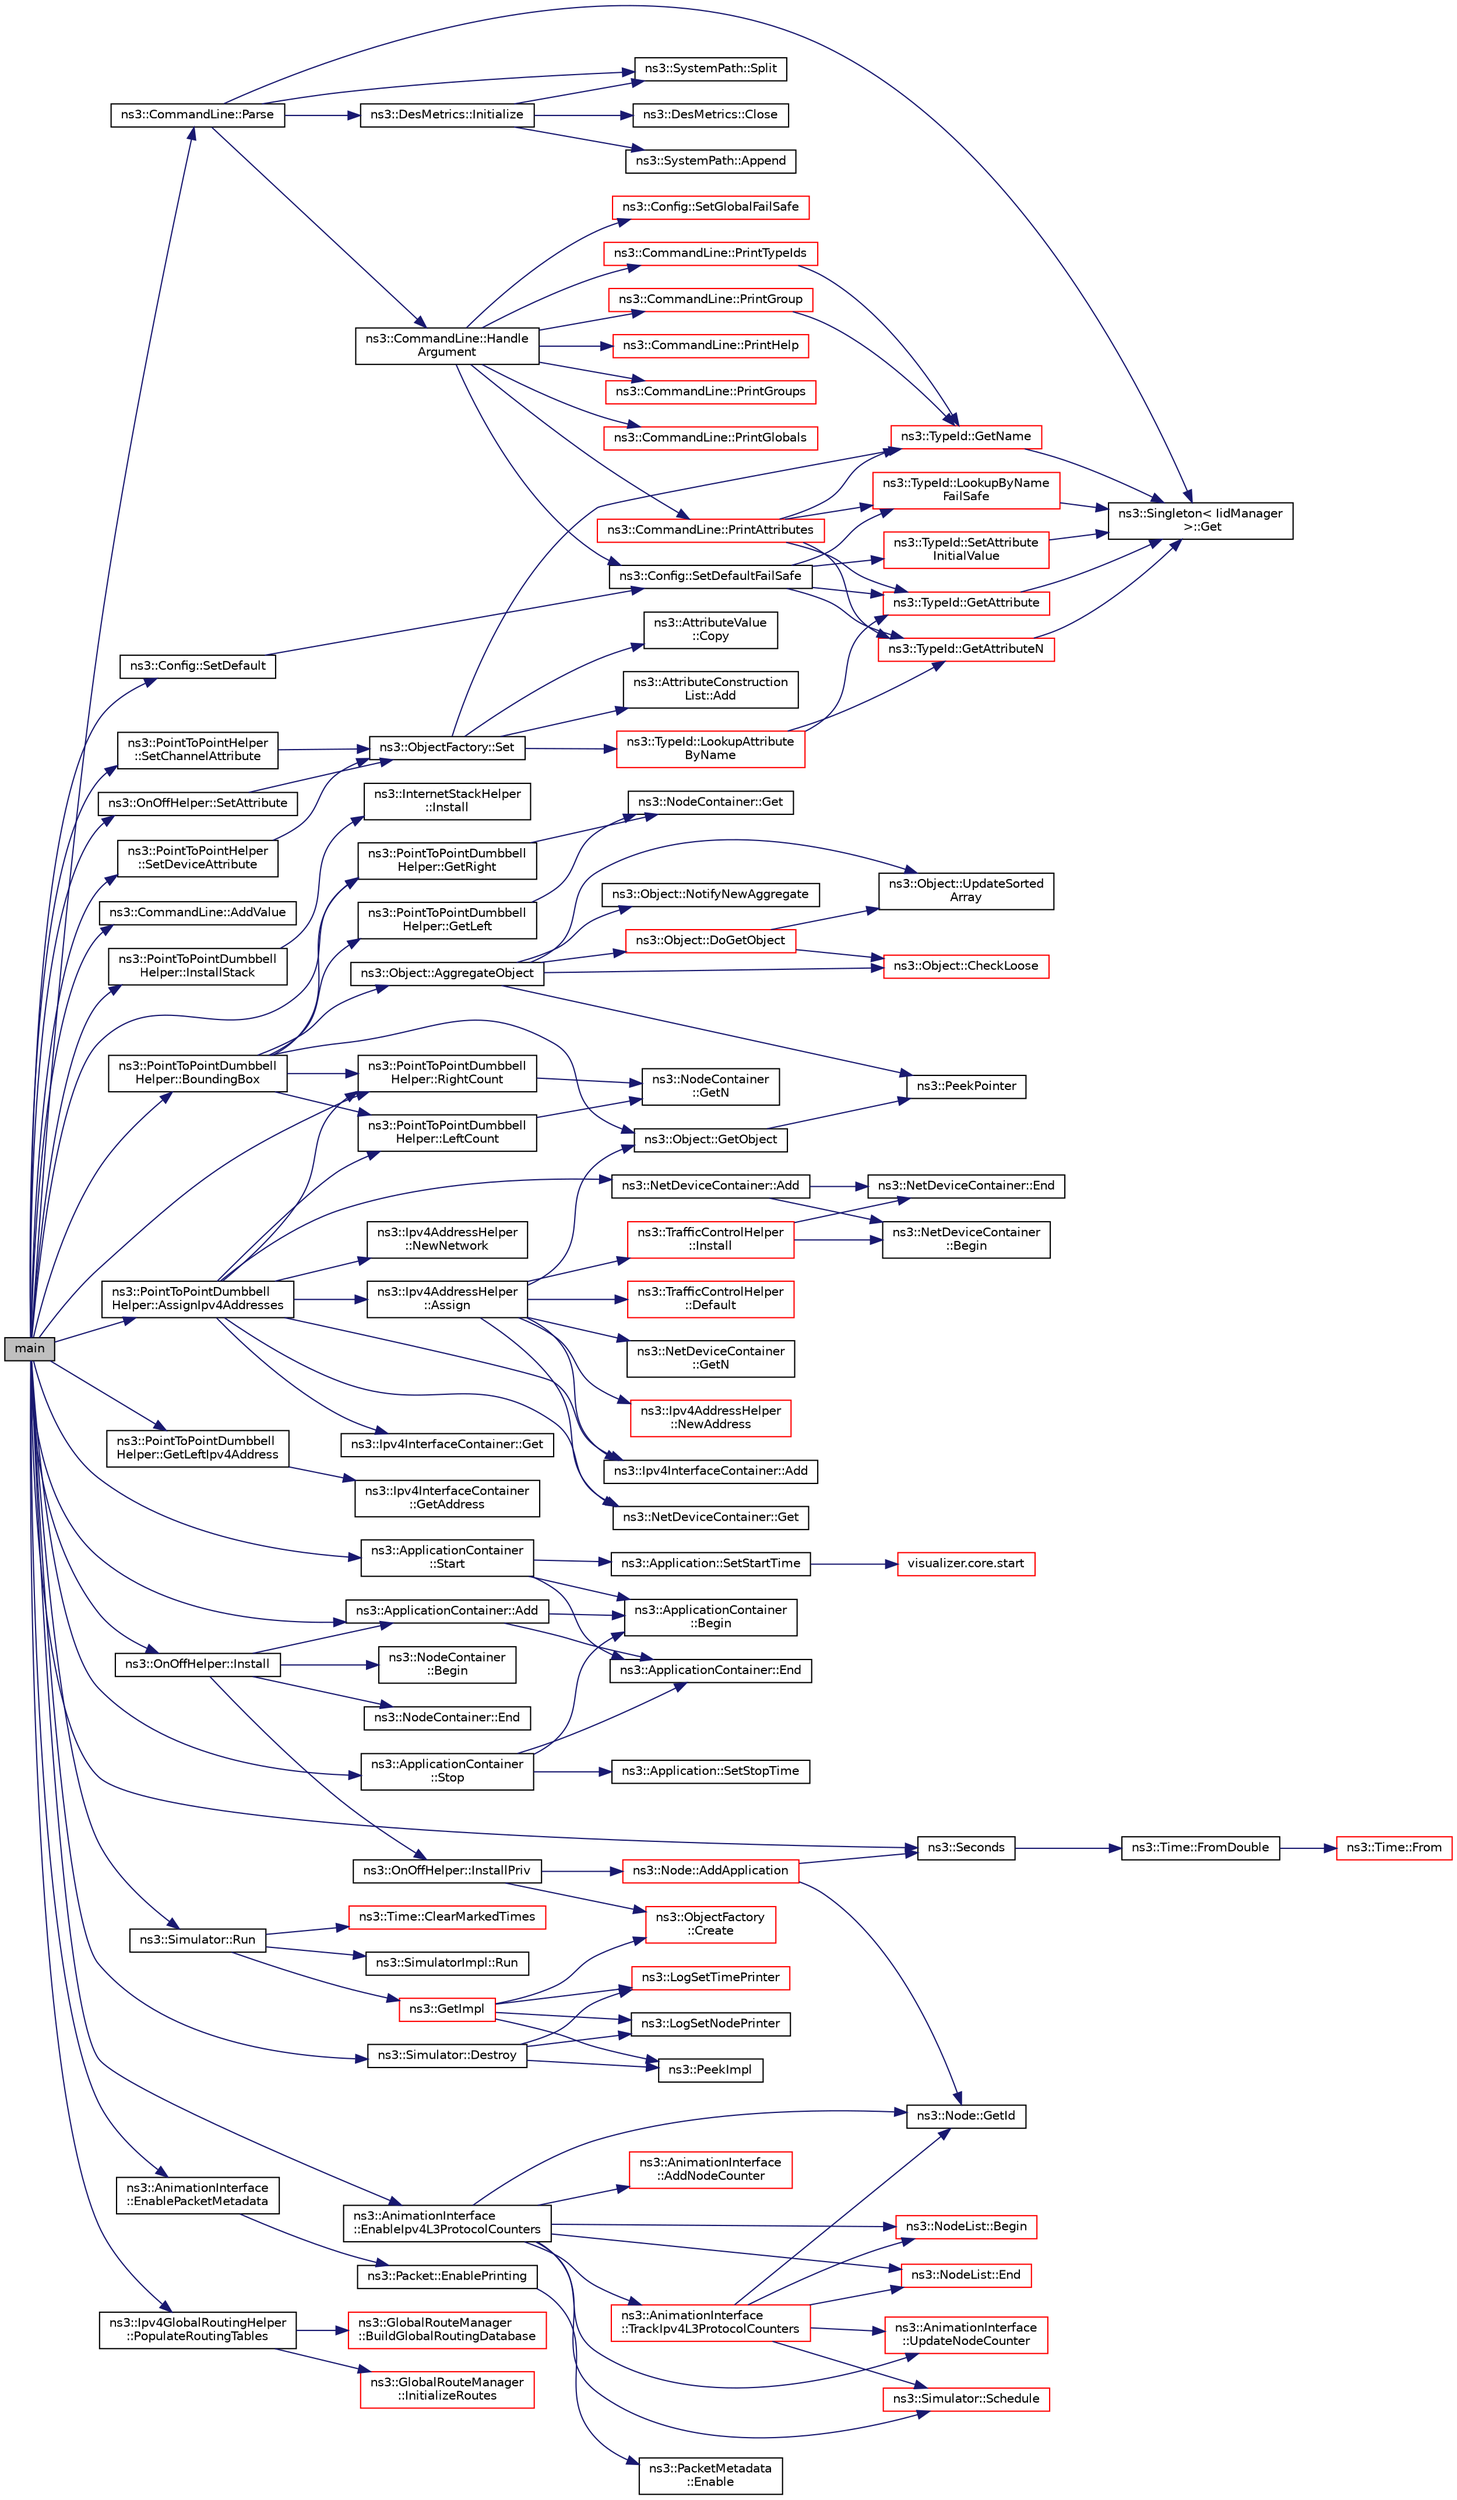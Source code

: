 digraph "main"
{
  edge [fontname="Helvetica",fontsize="10",labelfontname="Helvetica",labelfontsize="10"];
  node [fontname="Helvetica",fontsize="10",shape=record];
  rankdir="LR";
  Node1 [label="main",height=0.2,width=0.4,color="black", fillcolor="grey75", style="filled", fontcolor="black"];
  Node1 -> Node2 [color="midnightblue",fontsize="10",style="solid"];
  Node2 [label="ns3::Config::SetDefault",height=0.2,width=0.4,color="black", fillcolor="white", style="filled",URL="$d1/d44/group__config.html#ga2e7882df849d8ba4aaad31c934c40c06"];
  Node2 -> Node3 [color="midnightblue",fontsize="10",style="solid"];
  Node3 [label="ns3::Config::SetDefaultFailSafe",height=0.2,width=0.4,color="black", fillcolor="white", style="filled",URL="$d1/d44/group__config.html#ga54361b707f31481b11d19f03495cb045"];
  Node3 -> Node4 [color="midnightblue",fontsize="10",style="solid"];
  Node4 [label="ns3::TypeId::LookupByName\lFailSafe",height=0.2,width=0.4,color="red", fillcolor="white", style="filled",URL="$d6/d11/classns3_1_1TypeId.html#acceab1f57bfe3c3af02130277d409f14"];
  Node4 -> Node5 [color="midnightblue",fontsize="10",style="solid"];
  Node5 [label="ns3::Singleton\< IidManager\l \>::Get",height=0.2,width=0.4,color="black", fillcolor="white", style="filled",URL="$d8/d77/classns3_1_1Singleton.html#a80a2cd3c25a27ea72add7a9f7a141ffa"];
  Node3 -> Node6 [color="midnightblue",fontsize="10",style="solid"];
  Node6 [label="ns3::TypeId::GetAttributeN",height=0.2,width=0.4,color="red", fillcolor="white", style="filled",URL="$d6/d11/classns3_1_1TypeId.html#a679c4713f613126a51eb400b345302cb"];
  Node6 -> Node5 [color="midnightblue",fontsize="10",style="solid"];
  Node3 -> Node7 [color="midnightblue",fontsize="10",style="solid"];
  Node7 [label="ns3::TypeId::GetAttribute",height=0.2,width=0.4,color="red", fillcolor="white", style="filled",URL="$d6/d11/classns3_1_1TypeId.html#aa1b746e64e606f94cbedda7cf89788c2"];
  Node7 -> Node5 [color="midnightblue",fontsize="10",style="solid"];
  Node3 -> Node8 [color="midnightblue",fontsize="10",style="solid"];
  Node8 [label="ns3::TypeId::SetAttribute\lInitialValue",height=0.2,width=0.4,color="red", fillcolor="white", style="filled",URL="$d6/d11/classns3_1_1TypeId.html#af477878663278dad47c764229490314b"];
  Node8 -> Node5 [color="midnightblue",fontsize="10",style="solid"];
  Node1 -> Node9 [color="midnightblue",fontsize="10",style="solid"];
  Node9 [label="ns3::CommandLine::AddValue",height=0.2,width=0.4,color="black", fillcolor="white", style="filled",URL="$dc/d87/classns3_1_1CommandLine.html#addcfb546c7ad4c8bd0965654d55beb8e"];
  Node1 -> Node10 [color="midnightblue",fontsize="10",style="solid"];
  Node10 [label="ns3::CommandLine::Parse",height=0.2,width=0.4,color="black", fillcolor="white", style="filled",URL="$dc/d87/classns3_1_1CommandLine.html#a5c10b85b3207e5ecb48d907966923156"];
  Node10 -> Node11 [color="midnightblue",fontsize="10",style="solid"];
  Node11 [label="ns3::SystemPath::Split",height=0.2,width=0.4,color="black", fillcolor="white", style="filled",URL="$d0/dde/group__systempath.html#ga523072e05da63b63113d1bea840edf1a"];
  Node10 -> Node12 [color="midnightblue",fontsize="10",style="solid"];
  Node12 [label="ns3::CommandLine::Handle\lArgument",height=0.2,width=0.4,color="black", fillcolor="white", style="filled",URL="$dc/d87/classns3_1_1CommandLine.html#a527b83304a3c713f3e84711a8a2185a7"];
  Node12 -> Node13 [color="midnightblue",fontsize="10",style="solid"];
  Node13 [label="ns3::CommandLine::PrintHelp",height=0.2,width=0.4,color="red", fillcolor="white", style="filled",URL="$dc/d87/classns3_1_1CommandLine.html#a4558fd7b9eba52d77ffacb4e9896e5de",tooltip="Print program usage to the desired output stream. "];
  Node12 -> Node14 [color="midnightblue",fontsize="10",style="solid"];
  Node14 [label="ns3::CommandLine::PrintGroups",height=0.2,width=0.4,color="red", fillcolor="white", style="filled",URL="$dc/d87/classns3_1_1CommandLine.html#acbfbd40c40508f3b0700d41de1f53089"];
  Node12 -> Node15 [color="midnightblue",fontsize="10",style="solid"];
  Node15 [label="ns3::CommandLine::PrintTypeIds",height=0.2,width=0.4,color="red", fillcolor="white", style="filled",URL="$dc/d87/classns3_1_1CommandLine.html#a141b4fcef1091a980f15f0845166e20b"];
  Node15 -> Node16 [color="midnightblue",fontsize="10",style="solid"];
  Node16 [label="ns3::TypeId::GetName",height=0.2,width=0.4,color="red", fillcolor="white", style="filled",URL="$d6/d11/classns3_1_1TypeId.html#aa3c41c79ae428b3cb396a9c6bb3ef314"];
  Node16 -> Node5 [color="midnightblue",fontsize="10",style="solid"];
  Node12 -> Node17 [color="midnightblue",fontsize="10",style="solid"];
  Node17 [label="ns3::CommandLine::PrintGlobals",height=0.2,width=0.4,color="red", fillcolor="white", style="filled",URL="$dc/d87/classns3_1_1CommandLine.html#ae531d3f88153ab9edac51509cc0cf8be"];
  Node12 -> Node18 [color="midnightblue",fontsize="10",style="solid"];
  Node18 [label="ns3::CommandLine::PrintGroup",height=0.2,width=0.4,color="red", fillcolor="white", style="filled",URL="$dc/d87/classns3_1_1CommandLine.html#abb65c554c9c8f54e815ce54cf8abcd0e"];
  Node18 -> Node16 [color="midnightblue",fontsize="10",style="solid"];
  Node12 -> Node19 [color="midnightblue",fontsize="10",style="solid"];
  Node19 [label="ns3::CommandLine::PrintAttributes",height=0.2,width=0.4,color="red", fillcolor="white", style="filled",URL="$dc/d87/classns3_1_1CommandLine.html#a1257dece593fadf03777c71ea4f49b89"];
  Node19 -> Node4 [color="midnightblue",fontsize="10",style="solid"];
  Node19 -> Node16 [color="midnightblue",fontsize="10",style="solid"];
  Node19 -> Node6 [color="midnightblue",fontsize="10",style="solid"];
  Node19 -> Node7 [color="midnightblue",fontsize="10",style="solid"];
  Node12 -> Node20 [color="midnightblue",fontsize="10",style="solid"];
  Node20 [label="ns3::Config::SetGlobalFailSafe",height=0.2,width=0.4,color="red", fillcolor="white", style="filled",URL="$d1/d44/group__config.html#gaccae07399fb761a399558a0a03c52dec"];
  Node12 -> Node3 [color="midnightblue",fontsize="10",style="solid"];
  Node10 -> Node5 [color="midnightblue",fontsize="10",style="solid"];
  Node10 -> Node21 [color="midnightblue",fontsize="10",style="solid"];
  Node21 [label="ns3::DesMetrics::Initialize",height=0.2,width=0.4,color="black", fillcolor="white", style="filled",URL="$d5/d69/classns3_1_1DesMetrics.html#a63bf3891d9fd2cf8c76b375b3db67756"];
  Node21 -> Node22 [color="midnightblue",fontsize="10",style="solid"];
  Node22 [label="ns3::DesMetrics::Close",height=0.2,width=0.4,color="black", fillcolor="white", style="filled",URL="$d5/d69/classns3_1_1DesMetrics.html#a17b52dbb23cd230d64404f57f59029c5"];
  Node21 -> Node11 [color="midnightblue",fontsize="10",style="solid"];
  Node21 -> Node23 [color="midnightblue",fontsize="10",style="solid"];
  Node23 [label="ns3::SystemPath::Append",height=0.2,width=0.4,color="black", fillcolor="white", style="filled",URL="$d0/dde/group__systempath.html#gaaa5a530cee42c8eda7e4f4523ef7e1cd"];
  Node1 -> Node24 [color="midnightblue",fontsize="10",style="solid"];
  Node24 [label="ns3::PointToPointHelper\l::SetDeviceAttribute",height=0.2,width=0.4,color="black", fillcolor="white", style="filled",URL="$d5/d0d/classns3_1_1PointToPointHelper.html#a4577f5ab8c387e5528af2e0fbab1152e"];
  Node24 -> Node25 [color="midnightblue",fontsize="10",style="solid"];
  Node25 [label="ns3::ObjectFactory::Set",height=0.2,width=0.4,color="black", fillcolor="white", style="filled",URL="$d5/d0d/classns3_1_1ObjectFactory.html#aef5c0d5019c96bdf01cefd1ff83f4a68"];
  Node25 -> Node26 [color="midnightblue",fontsize="10",style="solid"];
  Node26 [label="ns3::TypeId::LookupAttribute\lByName",height=0.2,width=0.4,color="red", fillcolor="white", style="filled",URL="$d6/d11/classns3_1_1TypeId.html#ac0a446957d516129937e2f2285aab58b"];
  Node26 -> Node6 [color="midnightblue",fontsize="10",style="solid"];
  Node26 -> Node7 [color="midnightblue",fontsize="10",style="solid"];
  Node25 -> Node16 [color="midnightblue",fontsize="10",style="solid"];
  Node25 -> Node27 [color="midnightblue",fontsize="10",style="solid"];
  Node27 [label="ns3::AttributeConstruction\lList::Add",height=0.2,width=0.4,color="black", fillcolor="white", style="filled",URL="$d3/df3/classns3_1_1AttributeConstructionList.html#a6f418bf1a2de8828ae99278c9d3facdd"];
  Node25 -> Node28 [color="midnightblue",fontsize="10",style="solid"];
  Node28 [label="ns3::AttributeValue\l::Copy",height=0.2,width=0.4,color="black", fillcolor="white", style="filled",URL="$d4/d83/classns3_1_1AttributeValue.html#ab316311212c334f6061c0fc8b5fb2625"];
  Node1 -> Node29 [color="midnightblue",fontsize="10",style="solid"];
  Node29 [label="ns3::PointToPointHelper\l::SetChannelAttribute",height=0.2,width=0.4,color="black", fillcolor="white", style="filled",URL="$d5/d0d/classns3_1_1PointToPointHelper.html#a6b5317fd17fb61e5a53f8d66a90b63b9"];
  Node29 -> Node25 [color="midnightblue",fontsize="10",style="solid"];
  Node1 -> Node30 [color="midnightblue",fontsize="10",style="solid"];
  Node30 [label="ns3::PointToPointDumbbell\lHelper::InstallStack",height=0.2,width=0.4,color="black", fillcolor="white", style="filled",URL="$de/d04/classns3_1_1PointToPointDumbbellHelper.html#a97ba503dc85cb2ac311c3aaa7a0d5235"];
  Node30 -> Node31 [color="midnightblue",fontsize="10",style="solid"];
  Node31 [label="ns3::InternetStackHelper\l::Install",height=0.2,width=0.4,color="black", fillcolor="white", style="filled",URL="$da/d33/classns3_1_1InternetStackHelper.html#a6645b412f31283d2d9bc3d8a95cebbc0"];
  Node1 -> Node32 [color="midnightblue",fontsize="10",style="solid"];
  Node32 [label="ns3::PointToPointDumbbell\lHelper::AssignIpv4Addresses",height=0.2,width=0.4,color="black", fillcolor="white", style="filled",URL="$de/d04/classns3_1_1PointToPointDumbbellHelper.html#a3a2e0460a83df9b826b4a4553db22984"];
  Node32 -> Node33 [color="midnightblue",fontsize="10",style="solid"];
  Node33 [label="ns3::Ipv4AddressHelper\l::Assign",height=0.2,width=0.4,color="black", fillcolor="white", style="filled",URL="$d2/dae/classns3_1_1Ipv4AddressHelper.html#af8e7f4a1a7e74c00014a1eac445a27af",tooltip="Assign IP addresses to the net devices specified in the container based on the current network prefix..."];
  Node33 -> Node34 [color="midnightblue",fontsize="10",style="solid"];
  Node34 [label="ns3::NetDeviceContainer\l::GetN",height=0.2,width=0.4,color="black", fillcolor="white", style="filled",URL="$d9/d94/classns3_1_1NetDeviceContainer.html#a74cafc212479bc38976bebd118e856b9",tooltip="Get the number of Ptr<NetDevice> stored in this container. "];
  Node33 -> Node35 [color="midnightblue",fontsize="10",style="solid"];
  Node35 [label="ns3::NetDeviceContainer::Get",height=0.2,width=0.4,color="black", fillcolor="white", style="filled",URL="$d9/d94/classns3_1_1NetDeviceContainer.html#a677d62594b5c9d2dea155cc5045f4d0b",tooltip="Get the Ptr<NetDevice> stored in this container at a given index. "];
  Node33 -> Node36 [color="midnightblue",fontsize="10",style="solid"];
  Node36 [label="ns3::Object::GetObject",height=0.2,width=0.4,color="black", fillcolor="white", style="filled",URL="$d9/d77/classns3_1_1Object.html#a13e18c00017096c8381eb651d5bd0783"];
  Node36 -> Node37 [color="midnightblue",fontsize="10",style="solid"];
  Node37 [label="ns3::PeekPointer",height=0.2,width=0.4,color="black", fillcolor="white", style="filled",URL="$d7/d2e/namespacens3.html#af2a7557fe9afdd98d8f6f8f6e412cf5a"];
  Node33 -> Node38 [color="midnightblue",fontsize="10",style="solid"];
  Node38 [label="ns3::Ipv4AddressHelper\l::NewAddress",height=0.2,width=0.4,color="red", fillcolor="white", style="filled",URL="$d2/dae/classns3_1_1Ipv4AddressHelper.html#a9d6bc3cd8def204f9c253fce666b2edd",tooltip="Increment the IP address counter used to allocate IP addresses. "];
  Node33 -> Node39 [color="midnightblue",fontsize="10",style="solid"];
  Node39 [label="ns3::Ipv4InterfaceContainer::Add",height=0.2,width=0.4,color="black", fillcolor="white", style="filled",URL="$d6/d02/classns3_1_1Ipv4InterfaceContainer.html#ae5e7881307c8d49c7606669ded6ac3d6"];
  Node33 -> Node40 [color="midnightblue",fontsize="10",style="solid"];
  Node40 [label="ns3::TrafficControlHelper\l::Default",height=0.2,width=0.4,color="red", fillcolor="white", style="filled",URL="$d7/df9/classns3_1_1TrafficControlHelper.html#afa16cd2a1209beb1c18fa5e8153ba8b8"];
  Node33 -> Node41 [color="midnightblue",fontsize="10",style="solid"];
  Node41 [label="ns3::TrafficControlHelper\l::Install",height=0.2,width=0.4,color="red", fillcolor="white", style="filled",URL="$d7/df9/classns3_1_1TrafficControlHelper.html#a0aa6a8e2fbb1c196589e16f48c99f0b9"];
  Node41 -> Node42 [color="midnightblue",fontsize="10",style="solid"];
  Node42 [label="ns3::NetDeviceContainer\l::Begin",height=0.2,width=0.4,color="black", fillcolor="white", style="filled",URL="$d9/d94/classns3_1_1NetDeviceContainer.html#ad5aac47677fe7277e232bdec5b48a8fc",tooltip="Get an iterator which refers to the first NetDevice in the container. "];
  Node41 -> Node43 [color="midnightblue",fontsize="10",style="solid"];
  Node43 [label="ns3::NetDeviceContainer::End",height=0.2,width=0.4,color="black", fillcolor="white", style="filled",URL="$d9/d94/classns3_1_1NetDeviceContainer.html#a8af596b06daf9613da60b4379861d770",tooltip="Get an iterator which indicates past-the-last NetDevice in the container. "];
  Node32 -> Node44 [color="midnightblue",fontsize="10",style="solid"];
  Node44 [label="ns3::PointToPointDumbbell\lHelper::LeftCount",height=0.2,width=0.4,color="black", fillcolor="white", style="filled",URL="$de/d04/classns3_1_1PointToPointDumbbellHelper.html#a6a1fd00ea7d546fc3b45054eb3144a51"];
  Node44 -> Node45 [color="midnightblue",fontsize="10",style="solid"];
  Node45 [label="ns3::NodeContainer\l::GetN",height=0.2,width=0.4,color="black", fillcolor="white", style="filled",URL="$df/d97/classns3_1_1NodeContainer.html#aed647ac56d0407a7706aba02eb44b951",tooltip="Get the number of Ptr<Node> stored in this container. "];
  Node32 -> Node46 [color="midnightblue",fontsize="10",style="solid"];
  Node46 [label="ns3::NetDeviceContainer::Add",height=0.2,width=0.4,color="black", fillcolor="white", style="filled",URL="$d9/d94/classns3_1_1NetDeviceContainer.html#a7ca8bc1d7ec00fd4fcc63869987fbda5",tooltip="Append the contents of another NetDeviceContainer to the end of this container. "];
  Node46 -> Node42 [color="midnightblue",fontsize="10",style="solid"];
  Node46 -> Node43 [color="midnightblue",fontsize="10",style="solid"];
  Node32 -> Node35 [color="midnightblue",fontsize="10",style="solid"];
  Node32 -> Node39 [color="midnightblue",fontsize="10",style="solid"];
  Node32 -> Node47 [color="midnightblue",fontsize="10",style="solid"];
  Node47 [label="ns3::Ipv4InterfaceContainer::Get",height=0.2,width=0.4,color="black", fillcolor="white", style="filled",URL="$d6/d02/classns3_1_1Ipv4InterfaceContainer.html#a6528d70874071a882a3f5068c12dd9ad"];
  Node32 -> Node48 [color="midnightblue",fontsize="10",style="solid"];
  Node48 [label="ns3::Ipv4AddressHelper\l::NewNetwork",height=0.2,width=0.4,color="black", fillcolor="white", style="filled",URL="$d2/dae/classns3_1_1Ipv4AddressHelper.html#a3277d133ef0d2669934a16a8206ba8e4",tooltip="Increment the network number and reset the IP address counter to the base value provided in the SetBa..."];
  Node32 -> Node49 [color="midnightblue",fontsize="10",style="solid"];
  Node49 [label="ns3::PointToPointDumbbell\lHelper::RightCount",height=0.2,width=0.4,color="black", fillcolor="white", style="filled",URL="$de/d04/classns3_1_1PointToPointDumbbellHelper.html#ae70148ba832410e8a7a030a323102d97"];
  Node49 -> Node45 [color="midnightblue",fontsize="10",style="solid"];
  Node1 -> Node50 [color="midnightblue",fontsize="10",style="solid"];
  Node50 [label="ns3::OnOffHelper::SetAttribute",height=0.2,width=0.4,color="black", fillcolor="white", style="filled",URL="$dd/d6a/classns3_1_1OnOffHelper.html#a9f29b8db5fd9afa3075a74f48d30d914"];
  Node50 -> Node25 [color="midnightblue",fontsize="10",style="solid"];
  Node1 -> Node49 [color="midnightblue",fontsize="10",style="solid"];
  Node1 -> Node51 [color="midnightblue",fontsize="10",style="solid"];
  Node51 [label="ns3::PointToPointDumbbell\lHelper::GetLeftIpv4Address",height=0.2,width=0.4,color="black", fillcolor="white", style="filled",URL="$de/d04/classns3_1_1PointToPointDumbbellHelper.html#a014b85767e4a2522d1471ecb275c10ea"];
  Node51 -> Node52 [color="midnightblue",fontsize="10",style="solid"];
  Node52 [label="ns3::Ipv4InterfaceContainer\l::GetAddress",height=0.2,width=0.4,color="black", fillcolor="white", style="filled",URL="$d6/d02/classns3_1_1Ipv4InterfaceContainer.html#ae63208dcd222be986822937ee4aa828c"];
  Node1 -> Node53 [color="midnightblue",fontsize="10",style="solid"];
  Node53 [label="ns3::ApplicationContainer::Add",height=0.2,width=0.4,color="black", fillcolor="white", style="filled",URL="$d9/dad/classns3_1_1ApplicationContainer.html#ad09ab1a1ad5849d518d5f4c262e38152",tooltip="Append the contents of another ApplicationContainer to the end of this container. ..."];
  Node53 -> Node54 [color="midnightblue",fontsize="10",style="solid"];
  Node54 [label="ns3::ApplicationContainer\l::Begin",height=0.2,width=0.4,color="black", fillcolor="white", style="filled",URL="$d9/dad/classns3_1_1ApplicationContainer.html#ae37428fe2d14afe32cb1a3eecfab2e4e",tooltip="Get an iterator which refers to the first Application in the container. "];
  Node53 -> Node55 [color="midnightblue",fontsize="10",style="solid"];
  Node55 [label="ns3::ApplicationContainer::End",height=0.2,width=0.4,color="black", fillcolor="white", style="filled",URL="$d9/dad/classns3_1_1ApplicationContainer.html#aed3e63d94451be9779fb8d00d0461bfb",tooltip="Get an iterator which indicates past-the-last Application in the container. "];
  Node1 -> Node56 [color="midnightblue",fontsize="10",style="solid"];
  Node56 [label="ns3::OnOffHelper::Install",height=0.2,width=0.4,color="black", fillcolor="white", style="filled",URL="$dd/d6a/classns3_1_1OnOffHelper.html#aa4471e2fec7b08ad7c46aa568f424323"];
  Node56 -> Node57 [color="midnightblue",fontsize="10",style="solid"];
  Node57 [label="ns3::NodeContainer\l::Begin",height=0.2,width=0.4,color="black", fillcolor="white", style="filled",URL="$df/d97/classns3_1_1NodeContainer.html#adf0f639aff139db107526288777eb533",tooltip="Get an iterator which refers to the first Node in the container. "];
  Node56 -> Node58 [color="midnightblue",fontsize="10",style="solid"];
  Node58 [label="ns3::NodeContainer::End",height=0.2,width=0.4,color="black", fillcolor="white", style="filled",URL="$df/d97/classns3_1_1NodeContainer.html#a8ea0bcac137597d192c5e6b95ca60464",tooltip="Get an iterator which indicates past-the-last Node in the container. "];
  Node56 -> Node53 [color="midnightblue",fontsize="10",style="solid"];
  Node56 -> Node59 [color="midnightblue",fontsize="10",style="solid"];
  Node59 [label="ns3::OnOffHelper::InstallPriv",height=0.2,width=0.4,color="black", fillcolor="white", style="filled",URL="$dd/d6a/classns3_1_1OnOffHelper.html#a590497c3610bcaac6fe3a4abe290bb6d"];
  Node59 -> Node60 [color="midnightblue",fontsize="10",style="solid"];
  Node60 [label="ns3::ObjectFactory\l::Create",height=0.2,width=0.4,color="red", fillcolor="white", style="filled",URL="$d5/d0d/classns3_1_1ObjectFactory.html#a18152e93f0a6fe184ed7300cb31e9896"];
  Node59 -> Node61 [color="midnightblue",fontsize="10",style="solid"];
  Node61 [label="ns3::Node::AddApplication",height=0.2,width=0.4,color="red", fillcolor="white", style="filled",URL="$dd/ded/classns3_1_1Node.html#ab98b4fdc4aadc86366b80e8a79a53f47",tooltip="Associate an Application to this Node. "];
  Node61 -> Node62 [color="midnightblue",fontsize="10",style="solid"];
  Node62 [label="ns3::Node::GetId",height=0.2,width=0.4,color="black", fillcolor="white", style="filled",URL="$dd/ded/classns3_1_1Node.html#aaf49b64a843565ce3812326313b370ac"];
  Node61 -> Node63 [color="midnightblue",fontsize="10",style="solid"];
  Node63 [label="ns3::Seconds",height=0.2,width=0.4,color="black", fillcolor="white", style="filled",URL="$d1/dec/group__timecivil.html#ga33c34b816f8ff6628e33d5c8e9713b9e"];
  Node63 -> Node64 [color="midnightblue",fontsize="10",style="solid"];
  Node64 [label="ns3::Time::FromDouble",height=0.2,width=0.4,color="black", fillcolor="white", style="filled",URL="$dc/d04/classns3_1_1Time.html#a60e845f4a74e62495b86356afe604cb4"];
  Node64 -> Node65 [color="midnightblue",fontsize="10",style="solid"];
  Node65 [label="ns3::Time::From",height=0.2,width=0.4,color="red", fillcolor="white", style="filled",URL="$dc/d04/classns3_1_1Time.html#a34e4acc13d0e08cc8cb9cd3b838b9baf"];
  Node1 -> Node66 [color="midnightblue",fontsize="10",style="solid"];
  Node66 [label="ns3::PointToPointDumbbell\lHelper::GetRight",height=0.2,width=0.4,color="black", fillcolor="white", style="filled",URL="$de/d04/classns3_1_1PointToPointDumbbellHelper.html#aa68edfbee375a687aa1dd98a9a6c238b"];
  Node66 -> Node67 [color="midnightblue",fontsize="10",style="solid"];
  Node67 [label="ns3::NodeContainer::Get",height=0.2,width=0.4,color="black", fillcolor="white", style="filled",URL="$df/d97/classns3_1_1NodeContainer.html#a9ed96e2ecc22e0f5a3d4842eb9bf90bf",tooltip="Get the Ptr<Node> stored in this container at a given index. "];
  Node1 -> Node68 [color="midnightblue",fontsize="10",style="solid"];
  Node68 [label="ns3::ApplicationContainer\l::Start",height=0.2,width=0.4,color="black", fillcolor="white", style="filled",URL="$d9/dad/classns3_1_1ApplicationContainer.html#a8eff87926507020bbe3e1390358a54a7",tooltip="Arrange for all of the Applications in this container to Start() at the Time given as a parameter..."];
  Node68 -> Node54 [color="midnightblue",fontsize="10",style="solid"];
  Node68 -> Node55 [color="midnightblue",fontsize="10",style="solid"];
  Node68 -> Node69 [color="midnightblue",fontsize="10",style="solid"];
  Node69 [label="ns3::Application::SetStartTime",height=0.2,width=0.4,color="black", fillcolor="white", style="filled",URL="$d0/d46/classns3_1_1Application.html#a8360a49748e30c52ffdcc7a305c3cd48",tooltip="Specify application start time. "];
  Node69 -> Node70 [color="midnightblue",fontsize="10",style="solid"];
  Node70 [label="visualizer.core.start",height=0.2,width=0.4,color="red", fillcolor="white", style="filled",URL="$df/d6c/namespacevisualizer_1_1core.html#a2a35e5d8a34af358b508dac8635754e0"];
  Node1 -> Node63 [color="midnightblue",fontsize="10",style="solid"];
  Node1 -> Node71 [color="midnightblue",fontsize="10",style="solid"];
  Node71 [label="ns3::ApplicationContainer\l::Stop",height=0.2,width=0.4,color="black", fillcolor="white", style="filled",URL="$d9/dad/classns3_1_1ApplicationContainer.html#adfc52f9aa4020c8714679b00bbb9ddb3",tooltip="Arrange for all of the Applications in this container to Stop() at the Time given as a parameter..."];
  Node71 -> Node54 [color="midnightblue",fontsize="10",style="solid"];
  Node71 -> Node55 [color="midnightblue",fontsize="10",style="solid"];
  Node71 -> Node72 [color="midnightblue",fontsize="10",style="solid"];
  Node72 [label="ns3::Application::SetStopTime",height=0.2,width=0.4,color="black", fillcolor="white", style="filled",URL="$d0/d46/classns3_1_1Application.html#a732c1fdadf0be176c753a2ce6e27dff9",tooltip="Specify application stop time. "];
  Node1 -> Node73 [color="midnightblue",fontsize="10",style="solid"];
  Node73 [label="ns3::PointToPointDumbbell\lHelper::BoundingBox",height=0.2,width=0.4,color="black", fillcolor="white", style="filled",URL="$de/d04/classns3_1_1PointToPointDumbbellHelper.html#ac1efd7a81e9f99e1e6af211039408af3"];
  Node73 -> Node44 [color="midnightblue",fontsize="10",style="solid"];
  Node73 -> Node49 [color="midnightblue",fontsize="10",style="solid"];
  Node73 -> Node74 [color="midnightblue",fontsize="10",style="solid"];
  Node74 [label="ns3::PointToPointDumbbell\lHelper::GetLeft",height=0.2,width=0.4,color="black", fillcolor="white", style="filled",URL="$de/d04/classns3_1_1PointToPointDumbbellHelper.html#a8933bfa2a6f97c2be38a4808e5fa9ec4"];
  Node74 -> Node67 [color="midnightblue",fontsize="10",style="solid"];
  Node73 -> Node36 [color="midnightblue",fontsize="10",style="solid"];
  Node73 -> Node75 [color="midnightblue",fontsize="10",style="solid"];
  Node75 [label="ns3::Object::AggregateObject",height=0.2,width=0.4,color="black", fillcolor="white", style="filled",URL="$d9/d77/classns3_1_1Object.html#a79dd435d300f3deca814553f561a2922"];
  Node75 -> Node76 [color="midnightblue",fontsize="10",style="solid"];
  Node76 [label="ns3::Object::CheckLoose",height=0.2,width=0.4,color="red", fillcolor="white", style="filled",URL="$d9/d77/classns3_1_1Object.html#a0236cc5b512a7de2aeb4e42f53f23432"];
  Node75 -> Node37 [color="midnightblue",fontsize="10",style="solid"];
  Node75 -> Node77 [color="midnightblue",fontsize="10",style="solid"];
  Node77 [label="ns3::Object::DoGetObject",height=0.2,width=0.4,color="red", fillcolor="white", style="filled",URL="$d9/d77/classns3_1_1Object.html#a3ee161b5ced0991bcb0a7aef2f6645f1"];
  Node77 -> Node76 [color="midnightblue",fontsize="10",style="solid"];
  Node77 -> Node78 [color="midnightblue",fontsize="10",style="solid"];
  Node78 [label="ns3::Object::UpdateSorted\lArray",height=0.2,width=0.4,color="black", fillcolor="white", style="filled",URL="$d9/d77/classns3_1_1Object.html#adb379c50ccca82c52a2973be4722be84"];
  Node75 -> Node78 [color="midnightblue",fontsize="10",style="solid"];
  Node75 -> Node79 [color="midnightblue",fontsize="10",style="solid"];
  Node79 [label="ns3::Object::NotifyNewAggregate",height=0.2,width=0.4,color="black", fillcolor="white", style="filled",URL="$d9/d77/classns3_1_1Object.html#a1bd7211125185a6cd511c35fea4e500f"];
  Node73 -> Node66 [color="midnightblue",fontsize="10",style="solid"];
  Node1 -> Node80 [color="midnightblue",fontsize="10",style="solid"];
  Node80 [label="ns3::AnimationInterface\l::EnablePacketMetadata",height=0.2,width=0.4,color="black", fillcolor="white", style="filled",URL="$d6/d1a/classns3_1_1AnimationInterface.html#a9fd79d5671bb08d25aa43e8d1f8cd2b7",tooltip="Enable Packet metadata. "];
  Node80 -> Node81 [color="midnightblue",fontsize="10",style="solid"];
  Node81 [label="ns3::Packet::EnablePrinting",height=0.2,width=0.4,color="black", fillcolor="white", style="filled",URL="$dd/d7a/classns3_1_1Packet.html#ae17c0cd8e63e83df3c9273801e3d5d7f",tooltip="Enable printing packets metadata. "];
  Node81 -> Node82 [color="midnightblue",fontsize="10",style="solid"];
  Node82 [label="ns3::PacketMetadata\l::Enable",height=0.2,width=0.4,color="black", fillcolor="white", style="filled",URL="$d1/db1/classns3_1_1PacketMetadata.html#addee67896039c1a356ee47698b04e953",tooltip="Enable the packet metadata. "];
  Node1 -> Node83 [color="midnightblue",fontsize="10",style="solid"];
  Node83 [label="ns3::AnimationInterface\l::EnableIpv4L3ProtocolCounters",height=0.2,width=0.4,color="black", fillcolor="white", style="filled",URL="$d6/d1a/classns3_1_1AnimationInterface.html#a4c348971ef3ec69828cf81ecb6dea2c4",tooltip="Enable tracking of Ipv4 L3 Protocol Counters such as Tx, Rx, Drop. "];
  Node83 -> Node84 [color="midnightblue",fontsize="10",style="solid"];
  Node84 [label="ns3::AnimationInterface\l::AddNodeCounter",height=0.2,width=0.4,color="red", fillcolor="white", style="filled",URL="$d6/d1a/classns3_1_1AnimationInterface.html#a09a8ba111fec10ad13f1d6ea6b5f71a1",tooltip="Setup a node counter. "];
  Node83 -> Node85 [color="midnightblue",fontsize="10",style="solid"];
  Node85 [label="ns3::NodeList::Begin",height=0.2,width=0.4,color="red", fillcolor="white", style="filled",URL="$d0/dd8/classns3_1_1NodeList.html#a93d2211831f5cb71d1dbb721e2721d7f"];
  Node83 -> Node86 [color="midnightblue",fontsize="10",style="solid"];
  Node86 [label="ns3::NodeList::End",height=0.2,width=0.4,color="red", fillcolor="white", style="filled",URL="$d0/dd8/classns3_1_1NodeList.html#a027a558c16e6078e25c7ffc67becb559"];
  Node83 -> Node62 [color="midnightblue",fontsize="10",style="solid"];
  Node83 -> Node87 [color="midnightblue",fontsize="10",style="solid"];
  Node87 [label="ns3::AnimationInterface\l::UpdateNodeCounter",height=0.2,width=0.4,color="red", fillcolor="white", style="filled",URL="$d6/d1a/classns3_1_1AnimationInterface.html#a3a4739fd963384b6e3ded75124c03e15",tooltip="Helper function to update a node&#39;s counter referenced by the nodeCounterId. "];
  Node83 -> Node88 [color="midnightblue",fontsize="10",style="solid"];
  Node88 [label="ns3::Simulator::Schedule",height=0.2,width=0.4,color="red", fillcolor="white", style="filled",URL="$d7/deb/classns3_1_1Simulator.html#a671882c894a08af4a5e91181bf1eec13"];
  Node83 -> Node89 [color="midnightblue",fontsize="10",style="solid"];
  Node89 [label="ns3::AnimationInterface\l::TrackIpv4L3ProtocolCounters",height=0.2,width=0.4,color="red", fillcolor="white", style="filled",URL="$d6/d1a/classns3_1_1AnimationInterface.html#aec7103d50811eae3919df131fa2afab2",tooltip="Track IPv4 L3 protocol counters function. "];
  Node89 -> Node85 [color="midnightblue",fontsize="10",style="solid"];
  Node89 -> Node86 [color="midnightblue",fontsize="10",style="solid"];
  Node89 -> Node62 [color="midnightblue",fontsize="10",style="solid"];
  Node89 -> Node87 [color="midnightblue",fontsize="10",style="solid"];
  Node89 -> Node88 [color="midnightblue",fontsize="10",style="solid"];
  Node1 -> Node90 [color="midnightblue",fontsize="10",style="solid"];
  Node90 [label="ns3::Ipv4GlobalRoutingHelper\l::PopulateRoutingTables",height=0.2,width=0.4,color="black", fillcolor="white", style="filled",URL="$d4/d1a/classns3_1_1Ipv4GlobalRoutingHelper.html#a540c7339880774ff18a459238ef5a7b2",tooltip="Build a routing database and initialize the routing tables of the nodes in the simulation. Makes all nodes in the simulation into routers. "];
  Node90 -> Node91 [color="midnightblue",fontsize="10",style="solid"];
  Node91 [label="ns3::GlobalRouteManager\l::BuildGlobalRoutingDatabase",height=0.2,width=0.4,color="red", fillcolor="white", style="filled",URL="$d1/d7f/classns3_1_1GlobalRouteManager.html#af0d9e010837cc915d430b17f63175910",tooltip="Build the routing database by gathering Link State Advertisements from each node exporting a GlobalRo..."];
  Node90 -> Node92 [color="midnightblue",fontsize="10",style="solid"];
  Node92 [label="ns3::GlobalRouteManager\l::InitializeRoutes",height=0.2,width=0.4,color="red", fillcolor="white", style="filled",URL="$d1/d7f/classns3_1_1GlobalRouteManager.html#aea21f6fb4dbecb0d2e3dadc7db1087d3",tooltip="Compute routes using a Dijkstra SPF computation and populate per-node forwarding tables. "];
  Node1 -> Node93 [color="midnightblue",fontsize="10",style="solid"];
  Node93 [label="ns3::Simulator::Run",height=0.2,width=0.4,color="black", fillcolor="white", style="filled",URL="$d7/deb/classns3_1_1Simulator.html#a84be982e6d03b62c3dc3303c75a9b909"];
  Node93 -> Node94 [color="midnightblue",fontsize="10",style="solid"];
  Node94 [label="ns3::Time::ClearMarkedTimes",height=0.2,width=0.4,color="red", fillcolor="white", style="filled",URL="$dc/d04/classns3_1_1Time.html#a2fa8d441c8f509653b3ffa94cc20db91"];
  Node93 -> Node95 [color="midnightblue",fontsize="10",style="solid"];
  Node95 [label="ns3::GetImpl",height=0.2,width=0.4,color="red", fillcolor="white", style="filled",URL="$d4/d8b/group__simulator.html#ga42eb4eddad41528d4d99794a3dae3fd0",tooltip="Get the SimulatorImpl singleton. "];
  Node95 -> Node96 [color="midnightblue",fontsize="10",style="solid"];
  Node96 [label="ns3::PeekImpl",height=0.2,width=0.4,color="black", fillcolor="white", style="filled",URL="$d4/d8b/group__simulator.html#ga233c5c38de117e4e4a5a9cd168694792",tooltip="Get the static SimulatorImpl instance. "];
  Node95 -> Node60 [color="midnightblue",fontsize="10",style="solid"];
  Node95 -> Node97 [color="midnightblue",fontsize="10",style="solid"];
  Node97 [label="ns3::LogSetTimePrinter",height=0.2,width=0.4,color="red", fillcolor="white", style="filled",URL="$d7/d2e/namespacens3.html#acf6a1749b3febc5a6a5b2b8620138d80"];
  Node95 -> Node98 [color="midnightblue",fontsize="10",style="solid"];
  Node98 [label="ns3::LogSetNodePrinter",height=0.2,width=0.4,color="black", fillcolor="white", style="filled",URL="$d7/d2e/namespacens3.html#aa6e659ca357c8309352fa0f146793810"];
  Node93 -> Node99 [color="midnightblue",fontsize="10",style="solid"];
  Node99 [label="ns3::SimulatorImpl::Run",height=0.2,width=0.4,color="black", fillcolor="white", style="filled",URL="$d2/d19/classns3_1_1SimulatorImpl.html#a4b5de814986948cca3658a84c9d671f6"];
  Node1 -> Node100 [color="midnightblue",fontsize="10",style="solid"];
  Node100 [label="ns3::Simulator::Destroy",height=0.2,width=0.4,color="black", fillcolor="white", style="filled",URL="$d7/deb/classns3_1_1Simulator.html#a2a056e59a6623225df0957eda0ee8252"];
  Node100 -> Node96 [color="midnightblue",fontsize="10",style="solid"];
  Node100 -> Node97 [color="midnightblue",fontsize="10",style="solid"];
  Node100 -> Node98 [color="midnightblue",fontsize="10",style="solid"];
}
